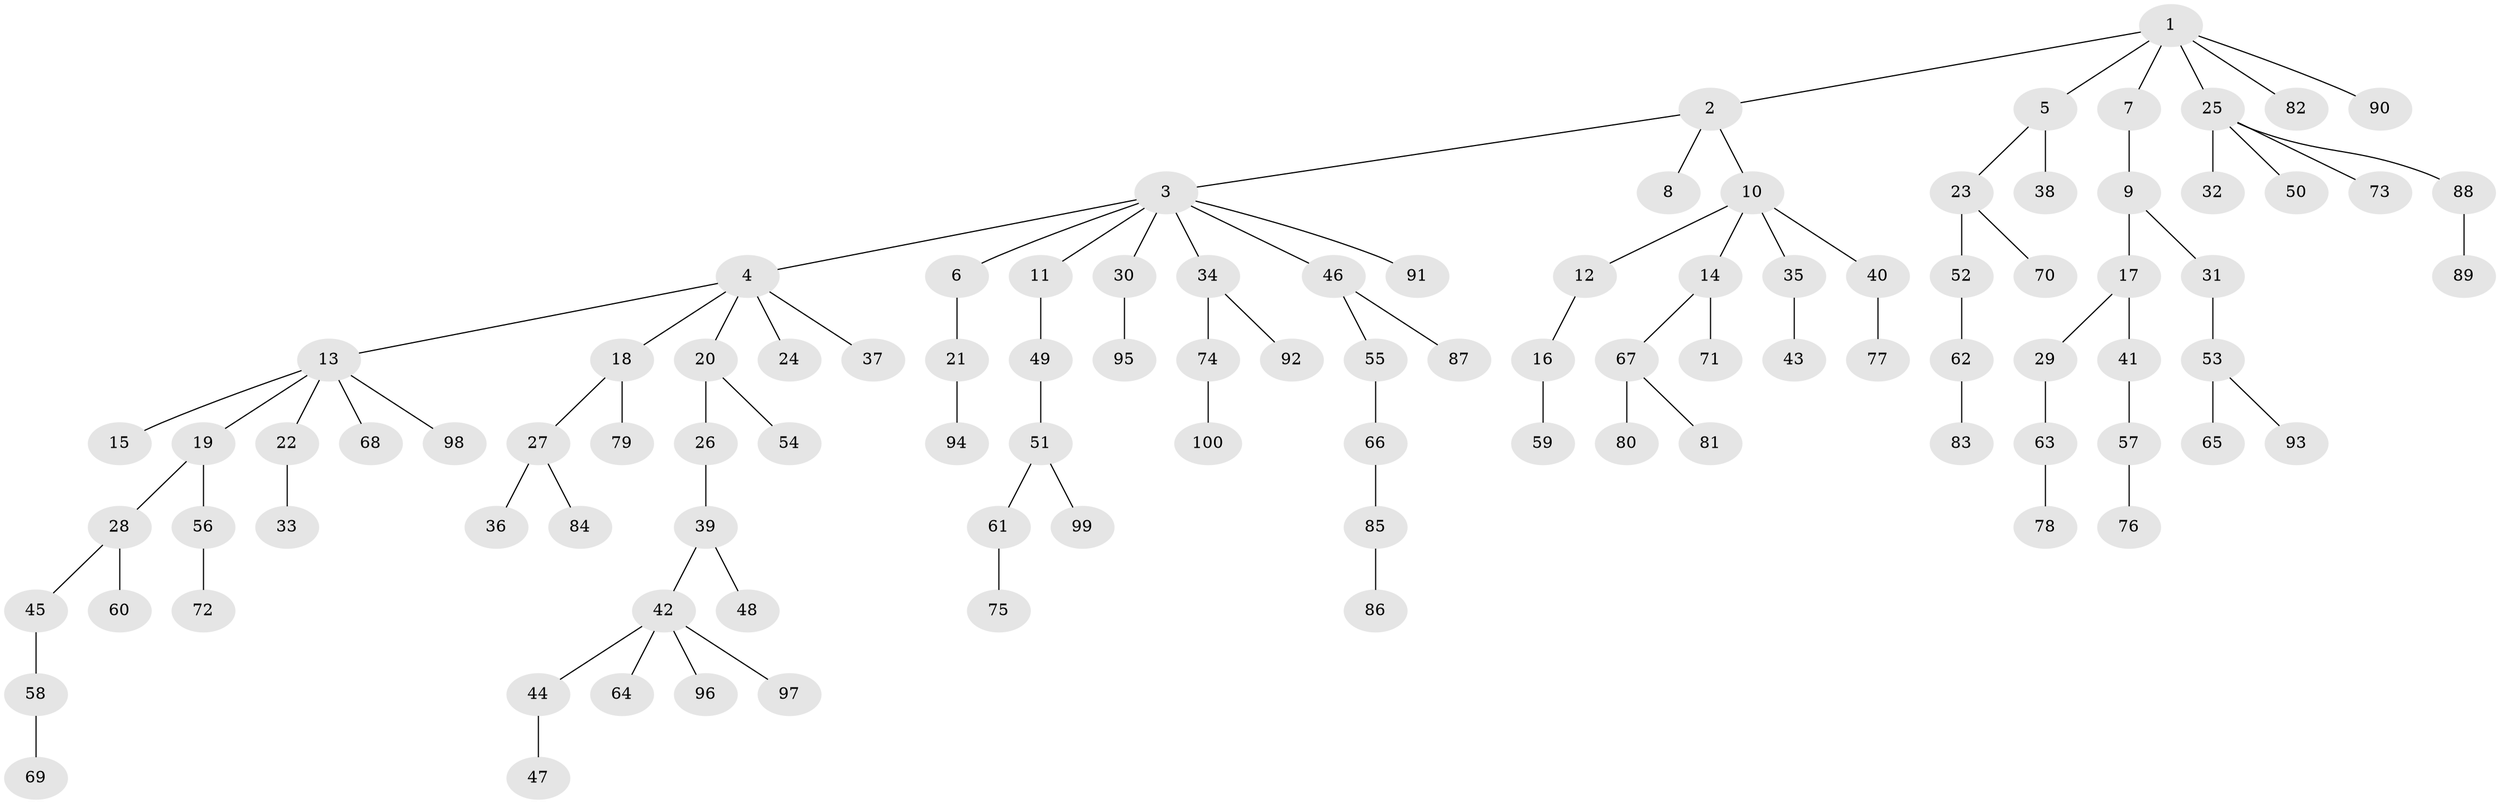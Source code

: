 // coarse degree distribution, {2: 0.3770491803278688, 3: 0.06557377049180328, 5: 0.06557377049180328, 1: 0.4426229508196721, 4: 0.03278688524590164, 7: 0.01639344262295082}
// Generated by graph-tools (version 1.1) at 2025/37/03/04/25 23:37:20]
// undirected, 100 vertices, 99 edges
graph export_dot {
  node [color=gray90,style=filled];
  1;
  2;
  3;
  4;
  5;
  6;
  7;
  8;
  9;
  10;
  11;
  12;
  13;
  14;
  15;
  16;
  17;
  18;
  19;
  20;
  21;
  22;
  23;
  24;
  25;
  26;
  27;
  28;
  29;
  30;
  31;
  32;
  33;
  34;
  35;
  36;
  37;
  38;
  39;
  40;
  41;
  42;
  43;
  44;
  45;
  46;
  47;
  48;
  49;
  50;
  51;
  52;
  53;
  54;
  55;
  56;
  57;
  58;
  59;
  60;
  61;
  62;
  63;
  64;
  65;
  66;
  67;
  68;
  69;
  70;
  71;
  72;
  73;
  74;
  75;
  76;
  77;
  78;
  79;
  80;
  81;
  82;
  83;
  84;
  85;
  86;
  87;
  88;
  89;
  90;
  91;
  92;
  93;
  94;
  95;
  96;
  97;
  98;
  99;
  100;
  1 -- 2;
  1 -- 5;
  1 -- 7;
  1 -- 25;
  1 -- 82;
  1 -- 90;
  2 -- 3;
  2 -- 8;
  2 -- 10;
  3 -- 4;
  3 -- 6;
  3 -- 11;
  3 -- 30;
  3 -- 34;
  3 -- 46;
  3 -- 91;
  4 -- 13;
  4 -- 18;
  4 -- 20;
  4 -- 24;
  4 -- 37;
  5 -- 23;
  5 -- 38;
  6 -- 21;
  7 -- 9;
  9 -- 17;
  9 -- 31;
  10 -- 12;
  10 -- 14;
  10 -- 35;
  10 -- 40;
  11 -- 49;
  12 -- 16;
  13 -- 15;
  13 -- 19;
  13 -- 22;
  13 -- 68;
  13 -- 98;
  14 -- 67;
  14 -- 71;
  16 -- 59;
  17 -- 29;
  17 -- 41;
  18 -- 27;
  18 -- 79;
  19 -- 28;
  19 -- 56;
  20 -- 26;
  20 -- 54;
  21 -- 94;
  22 -- 33;
  23 -- 52;
  23 -- 70;
  25 -- 32;
  25 -- 50;
  25 -- 73;
  25 -- 88;
  26 -- 39;
  27 -- 36;
  27 -- 84;
  28 -- 45;
  28 -- 60;
  29 -- 63;
  30 -- 95;
  31 -- 53;
  34 -- 74;
  34 -- 92;
  35 -- 43;
  39 -- 42;
  39 -- 48;
  40 -- 77;
  41 -- 57;
  42 -- 44;
  42 -- 64;
  42 -- 96;
  42 -- 97;
  44 -- 47;
  45 -- 58;
  46 -- 55;
  46 -- 87;
  49 -- 51;
  51 -- 61;
  51 -- 99;
  52 -- 62;
  53 -- 65;
  53 -- 93;
  55 -- 66;
  56 -- 72;
  57 -- 76;
  58 -- 69;
  61 -- 75;
  62 -- 83;
  63 -- 78;
  66 -- 85;
  67 -- 80;
  67 -- 81;
  74 -- 100;
  85 -- 86;
  88 -- 89;
}

